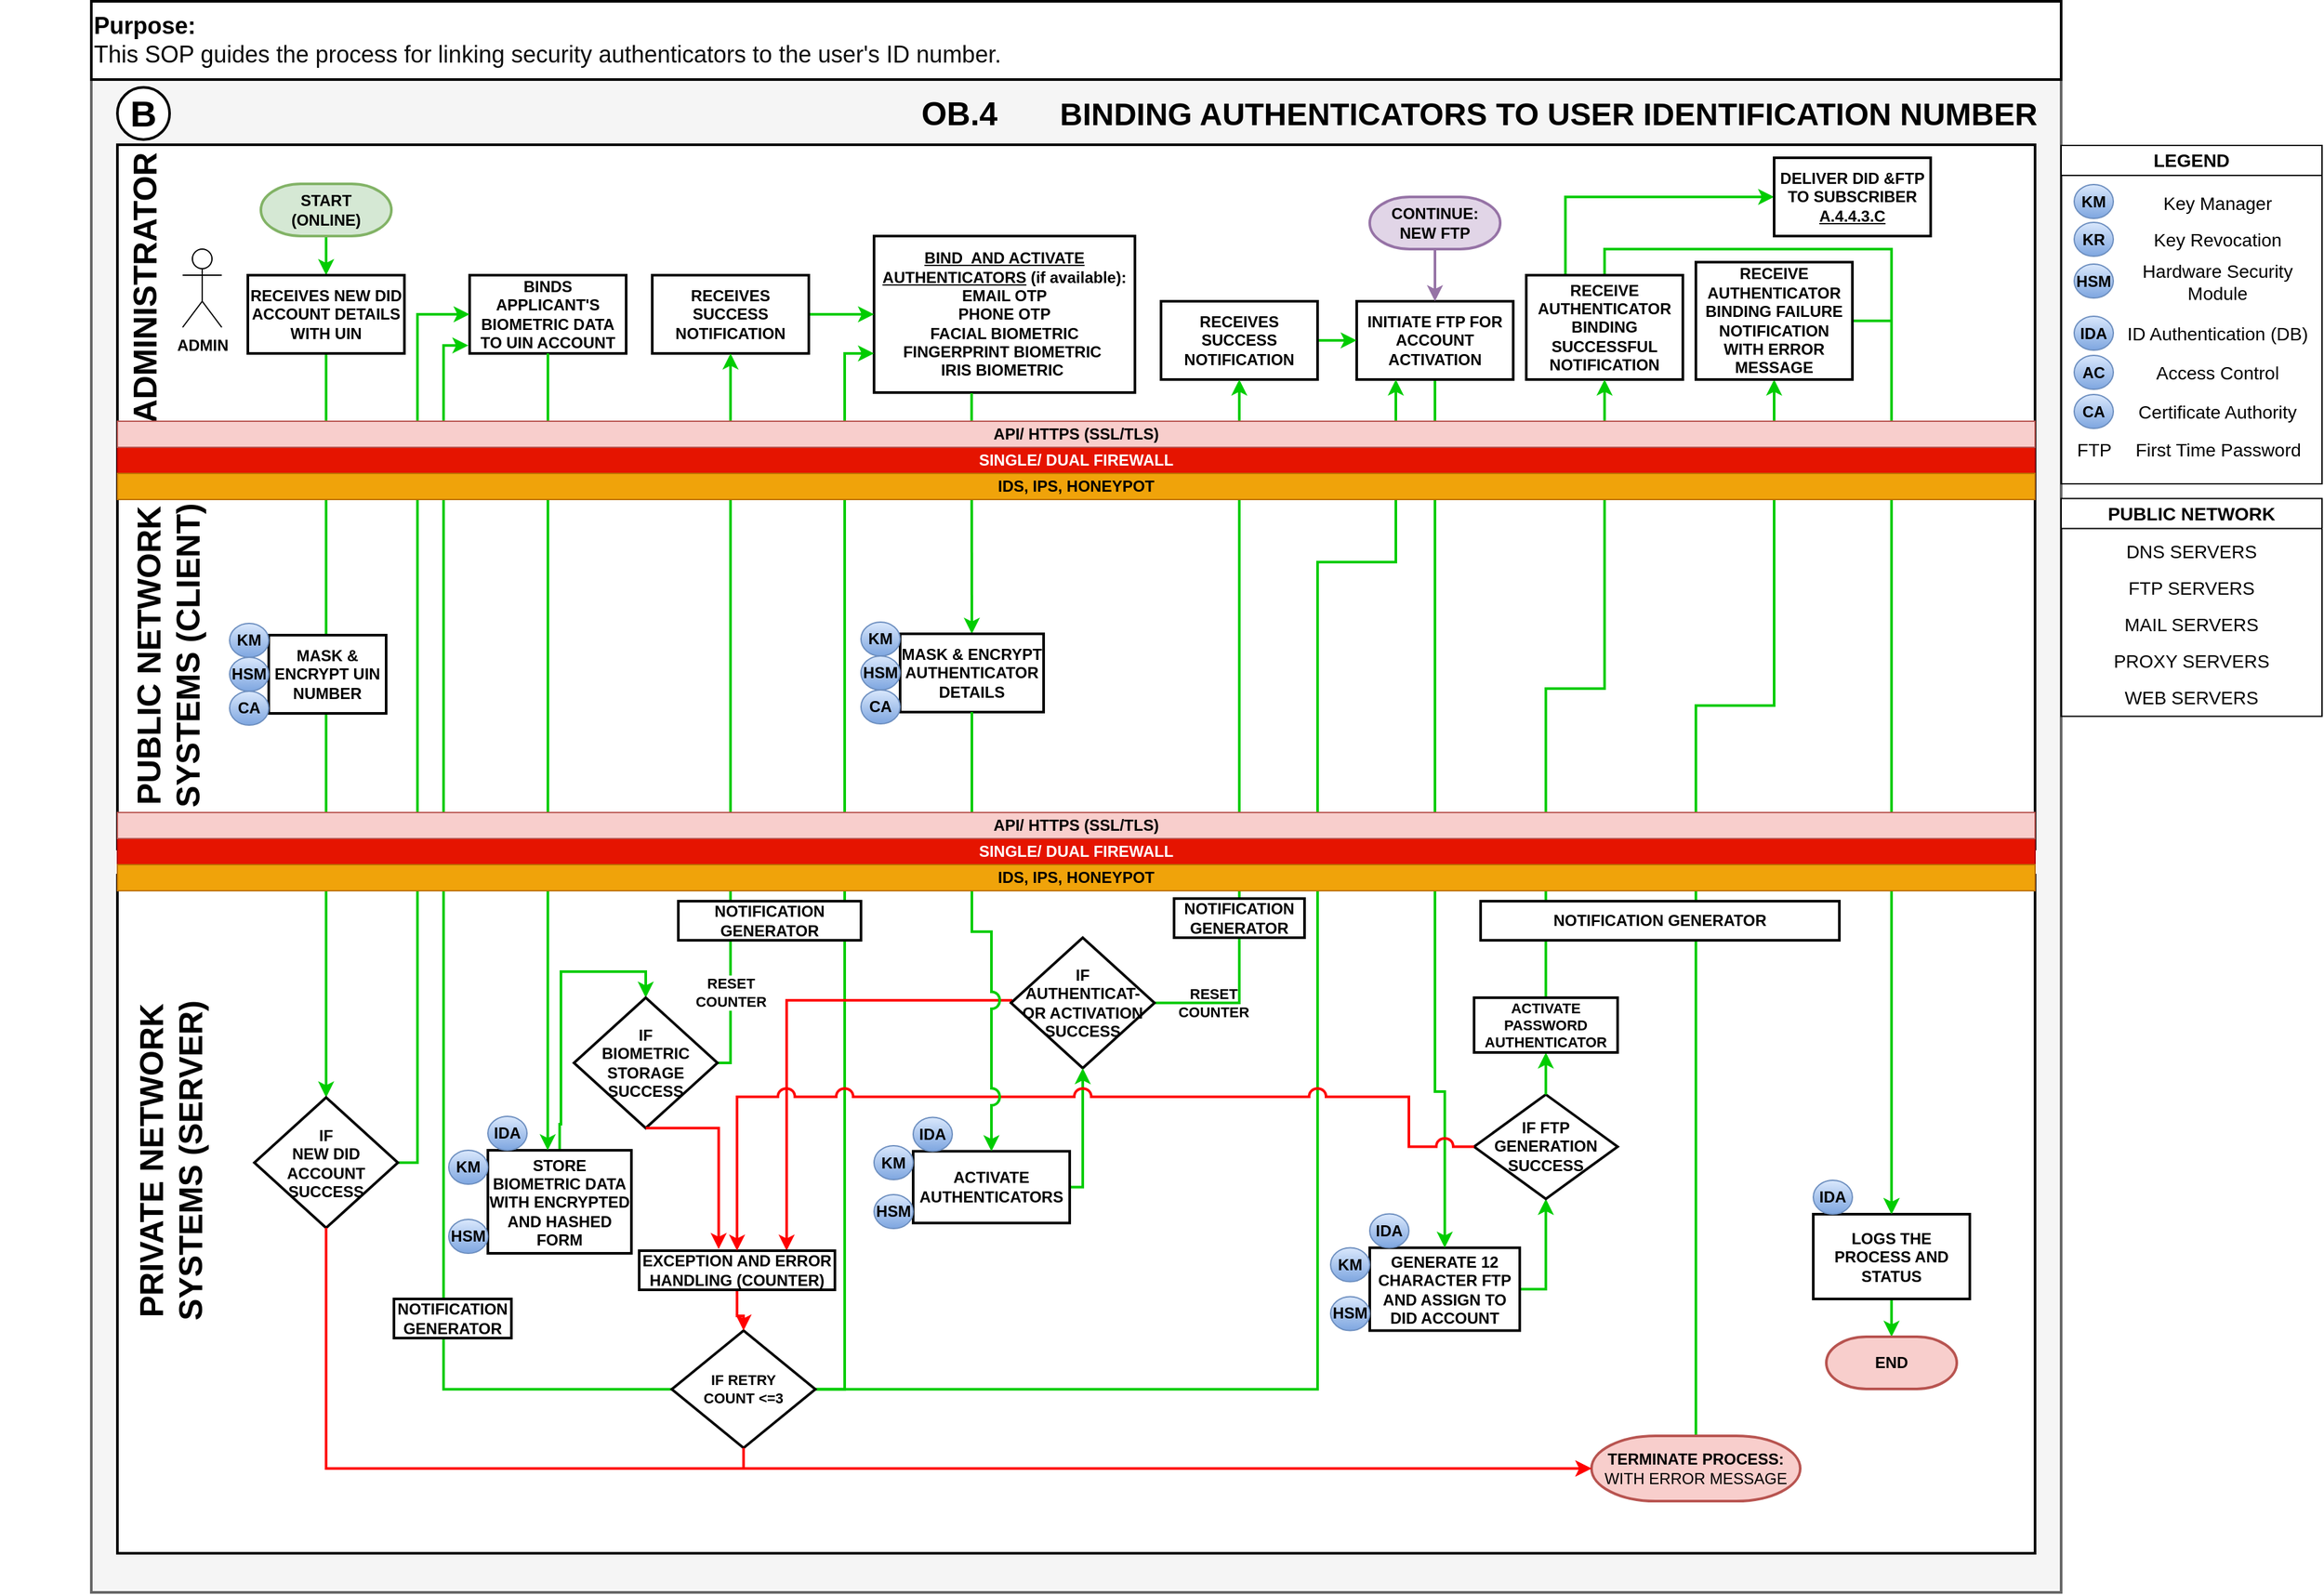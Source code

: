 <mxfile version="24.1.0" type="device">
  <diagram id="yGO84AHXiMmJU-n3DTE5" name="Page-1">
    <mxGraphModel dx="2970" dy="629" grid="1" gridSize="10" guides="1" tooltips="1" connect="1" arrows="1" fold="1" page="1" pageScale="1" pageWidth="1920" pageHeight="1200" math="0" shadow="0">
      <root>
        <mxCell id="0" />
        <mxCell id="1" parent="0" />
        <mxCell id="Kf_YRrDilV6ttc-d_YSE-41" value="" style="rounded=0;whiteSpace=wrap;html=1;fontSize=25;fillColor=#f5f5f5;fontColor=#333333;strokeColor=#666666;direction=east;strokeWidth=2;fontStyle=1" parent="1" vertex="1">
          <mxGeometry x="-20" y="200" width="1510" height="1160" as="geometry" />
        </mxCell>
        <mxCell id="xoDKw12d2GY5_LusbBHc-96" value="" style="rounded=0;whiteSpace=wrap;html=1;strokeWidth=2;" parent="1" vertex="1">
          <mxGeometry y="810" width="1470" height="520" as="geometry" />
        </mxCell>
        <mxCell id="Swg_YJYFdBgF-qHtunFX-1" value="" style="rounded=0;whiteSpace=wrap;html=1;strokeWidth=2;" parent="1" vertex="1">
          <mxGeometry y="490" width="1470" height="300" as="geometry" />
        </mxCell>
        <mxCell id="Kf_YRrDilV6ttc-d_YSE-37" value="" style="rounded=0;whiteSpace=wrap;html=1;strokeWidth=2;" parent="1" vertex="1">
          <mxGeometry y="250" width="1470" height="240" as="geometry" />
        </mxCell>
        <mxCell id="Kf_YRrDilV6ttc-d_YSE-16" style="edgeStyle=orthogonalEdgeStyle;rounded=0;orthogonalLoop=1;jettySize=auto;html=1;exitX=0.5;exitY=1;exitDx=0;exitDy=0;strokeColor=#00CC00;strokeWidth=2;" parent="1" edge="1">
          <mxGeometry relative="1" as="geometry">
            <mxPoint x="550" y="320" as="sourcePoint" />
          </mxGeometry>
        </mxCell>
        <mxCell id="Kf_YRrDilV6ttc-d_YSE-4" value="&lt;u&gt;BIND&amp;nbsp; AND ACTIVATE AUTHENTICATORS&lt;/u&gt; (if available):&lt;br&gt;EMAIL OTP&lt;br&gt;PHONE OTP &lt;br&gt;FACIAL BIOMETRIC&lt;br&gt;FINGERPRINT BIOMETRIC&amp;nbsp;&lt;br&gt;IRIS BIOMETRIC&amp;nbsp;" style="rounded=0;whiteSpace=wrap;html=1;strokeWidth=2;fontStyle=1;" parent="1" vertex="1">
          <mxGeometry x="580" y="320" width="200" height="120" as="geometry" />
        </mxCell>
        <mxCell id="2r5gDhqxMOKeZQpRikeO-4" style="edgeStyle=orthogonalEdgeStyle;rounded=0;orthogonalLoop=1;jettySize=auto;html=1;exitX=0.5;exitY=0;exitDx=0;exitDy=0;entryX=0.5;entryY=0;entryDx=0;entryDy=0;strokeColor=#00CC00;fillColor=default;fontStyle=1;strokeWidth=2;startArrow=none;startFill=0;" parent="1" source="Kf_YRrDilV6ttc-d_YSE-6" target="xoDKw12d2GY5_LusbBHc-117" edge="1">
          <mxGeometry relative="1" as="geometry">
            <Array as="points">
              <mxPoint x="339" y="1001" />
              <mxPoint x="340" y="884" />
              <mxPoint x="405" y="884" />
            </Array>
          </mxGeometry>
        </mxCell>
        <mxCell id="Kf_YRrDilV6ttc-d_YSE-6" value="STORE BIOMETRIC DATA WITH ENCRYPTED AND HASHED FORM" style="rounded=0;whiteSpace=wrap;html=1;strokeWidth=2;fontStyle=1;shape=label;boundedLbl=1;backgroundOutline=1;size=15;" parent="1" vertex="1">
          <mxGeometry x="284" y="1021" width="110" height="79" as="geometry" />
        </mxCell>
        <mxCell id="xoDKw12d2GY5_LusbBHc-179" style="edgeStyle=orthogonalEdgeStyle;rounded=0;orthogonalLoop=1;jettySize=auto;html=1;exitX=1;exitY=0.5;exitDx=0;exitDy=0;entryX=0.5;entryY=1;entryDx=0;entryDy=0;strokeColor=#00CC00;strokeWidth=2;fillColor=default;fontStyle=1;" parent="1" source="Kf_YRrDilV6ttc-d_YSE-9" target="xoDKw12d2GY5_LusbBHc-178" edge="1">
          <mxGeometry relative="1" as="geometry" />
        </mxCell>
        <mxCell id="Kf_YRrDilV6ttc-d_YSE-9" value="GENERATE 12 CHARACTER FTP AND ASSIGN TO DID ACCOUNT" style="rounded=0;whiteSpace=wrap;html=1;strokeWidth=2;fontStyle=1;shape=label;boundedLbl=1;backgroundOutline=1;size=15;" parent="1" vertex="1">
          <mxGeometry x="960" y="1095.75" width="115" height="63.5" as="geometry" />
        </mxCell>
        <mxCell id="Kf_YRrDilV6ttc-d_YSE-28" style="edgeStyle=orthogonalEdgeStyle;rounded=0;orthogonalLoop=1;jettySize=auto;html=1;exitX=0.5;exitY=1;exitDx=0;exitDy=0;entryX=0.5;entryY=0;entryDx=0;entryDy=0;strokeColor=#00CC00;strokeWidth=2;fontSize=11;fillColor=default;fontStyle=1;" parent="1" source="Kf_YRrDilV6ttc-d_YSE-11" target="Kf_YRrDilV6ttc-d_YSE-9" edge="1">
          <mxGeometry relative="1" as="geometry">
            <Array as="points">
              <mxPoint x="1010" y="976" />
              <mxPoint x="1017" y="976" />
            </Array>
          </mxGeometry>
        </mxCell>
        <mxCell id="Kf_YRrDilV6ttc-d_YSE-11" value="INITIATE FTP FOR ACCOUNT ACTIVATION" style="rounded=0;whiteSpace=wrap;html=1;strokeWidth=2;fontStyle=1;" parent="1" vertex="1">
          <mxGeometry x="950" y="370" width="120" height="60" as="geometry" />
        </mxCell>
        <mxCell id="Kf_YRrDilV6ttc-d_YSE-13" value="BINDS APPLICANT&#39;S BIOMETRIC DATA TO UIN ACCOUNT" style="rounded=0;whiteSpace=wrap;html=1;strokeWidth=2;fontStyle=1;" parent="1" vertex="1">
          <mxGeometry x="270" y="350" width="120" height="60" as="geometry" />
        </mxCell>
        <mxCell id="Kf_YRrDilV6ttc-d_YSE-17" style="edgeStyle=orthogonalEdgeStyle;rounded=0;orthogonalLoop=1;jettySize=auto;html=1;exitX=1;exitY=0.5;exitDx=0;exitDy=0;entryX=0;entryY=0.5;entryDx=0;entryDy=0;strokeColor=#00CC00;strokeWidth=2;" parent="1" edge="1">
          <mxGeometry relative="1" as="geometry">
            <mxPoint x="630" y="565" as="sourcePoint" />
          </mxGeometry>
        </mxCell>
        <mxCell id="Kf_YRrDilV6ttc-d_YSE-20" style="edgeStyle=orthogonalEdgeStyle;rounded=0;orthogonalLoop=1;jettySize=auto;html=1;exitX=1;exitY=0.5;exitDx=0;exitDy=0;strokeColor=#00CC00;strokeWidth=2;fontSize=11;fillColor=default;fontStyle=1;" parent="1" source="Kf_YRrDilV6ttc-d_YSE-19" target="Kf_YRrDilV6ttc-d_YSE-4" edge="1">
          <mxGeometry relative="1" as="geometry" />
        </mxCell>
        <mxCell id="Kf_YRrDilV6ttc-d_YSE-19" value="RECEIVES SUCCESS NOTIFICATION" style="rounded=0;whiteSpace=wrap;html=1;strokeWidth=2;fontStyle=1;" parent="1" vertex="1">
          <mxGeometry x="410" y="350" width="120" height="60" as="geometry" />
        </mxCell>
        <mxCell id="xoDKw12d2GY5_LusbBHc-154" style="edgeStyle=orthogonalEdgeStyle;rounded=0;orthogonalLoop=1;jettySize=auto;html=1;exitX=1;exitY=0.5;exitDx=0;exitDy=0;entryX=0;entryY=0.5;entryDx=0;entryDy=0;strokeColor=#00CC00;fillColor=default;fontStyle=1;strokeWidth=2;" parent="1" source="Kf_YRrDilV6ttc-d_YSE-22" target="Kf_YRrDilV6ttc-d_YSE-11" edge="1">
          <mxGeometry relative="1" as="geometry" />
        </mxCell>
        <mxCell id="Kf_YRrDilV6ttc-d_YSE-22" value="RECEIVES SUCCESS NOTIFICATION" style="rounded=0;whiteSpace=wrap;html=1;strokeWidth=2;fontStyle=1;" parent="1" vertex="1">
          <mxGeometry x="800" y="370" width="120" height="60" as="geometry" />
        </mxCell>
        <mxCell id="xoDKw12d2GY5_LusbBHc-188" style="edgeStyle=orthogonalEdgeStyle;rounded=0;orthogonalLoop=1;jettySize=auto;html=1;exitX=0.5;exitY=0;exitDx=0;exitDy=0;strokeColor=#00CC00;fillColor=default;fontStyle=1;strokeWidth=2;" parent="1" source="Kf_YRrDilV6ttc-d_YSE-26" target="xoDKw12d2GY5_LusbBHc-98" edge="1">
          <mxGeometry relative="1" as="geometry" />
        </mxCell>
        <mxCell id="vaJnDw_TiDRhkqowAnlh-2" style="edgeStyle=orthogonalEdgeStyle;rounded=0;orthogonalLoop=1;jettySize=auto;html=1;exitX=0.25;exitY=0;exitDx=0;exitDy=0;entryX=0;entryY=0.5;entryDx=0;entryDy=0;strokeColor=#00CC00;fillColor=default;fontStyle=1;strokeWidth=2;" parent="1" source="Kf_YRrDilV6ttc-d_YSE-26" target="vaJnDw_TiDRhkqowAnlh-1" edge="1">
          <mxGeometry relative="1" as="geometry" />
        </mxCell>
        <mxCell id="Kf_YRrDilV6ttc-d_YSE-26" value="RECEIVE AUTHENTICATOR BINDING SUCCESSFUL NOTIFICATION" style="rounded=0;whiteSpace=wrap;html=1;strokeWidth=2;fontStyle=1;" parent="1" vertex="1">
          <mxGeometry x="1080" y="350" width="120" height="80" as="geometry" />
        </mxCell>
        <mxCell id="Kf_YRrDilV6ttc-d_YSE-32" value="&lt;font style=&quot;font-size: 24px;&quot;&gt;BINDING AUTHENTICATORS TO USER IDENTIFICATION NUMBER&amp;nbsp;&lt;/font&gt;" style="text;html=1;align=center;verticalAlign=middle;resizable=0;points=[];autosize=1;strokeColor=none;fillColor=none;strokeWidth=2;fontSize=29;fontStyle=1" parent="1" vertex="1">
          <mxGeometry x="710" y="200" width="780" height="50" as="geometry" />
        </mxCell>
        <mxCell id="Kf_YRrDilV6ttc-d_YSE-33" value="ADMINISTRATOR" style="text;html=1;align=center;verticalAlign=middle;resizable=0;points=[];autosize=1;strokeColor=none;fillColor=none;fontSize=25;fontStyle=1;strokeWidth=2;horizontal=0;" parent="1" vertex="1">
          <mxGeometry x="-90" y="340" width="220" height="40" as="geometry" />
        </mxCell>
        <mxCell id="Kf_YRrDilV6ttc-d_YSE-39" value="OB.4" style="text;html=1;align=center;verticalAlign=middle;resizable=0;points=[];autosize=1;strokeColor=none;fillColor=none;strokeWidth=2;fontSize=25;fontStyle=1" parent="1" vertex="1">
          <mxGeometry x="605" y="205" width="80" height="40" as="geometry" />
        </mxCell>
        <mxCell id="Kf_YRrDilV6ttc-d_YSE-43" value="B" style="ellipse;whiteSpace=wrap;html=1;aspect=fixed;fontSize=28;fontColor=default;strokeWidth=2;fontStyle=1" parent="1" vertex="1">
          <mxGeometry y="206" width="40" height="40" as="geometry" />
        </mxCell>
        <mxCell id="Swg_YJYFdBgF-qHtunFX-5" style="edgeStyle=orthogonalEdgeStyle;rounded=0;orthogonalLoop=1;jettySize=auto;html=1;exitX=0.5;exitY=1;exitDx=0;exitDy=0;exitPerimeter=0;entryX=0.5;entryY=0;entryDx=0;entryDy=0;strokeColor=#00CC00;fillColor=default;fontStyle=1;strokeWidth=2;" parent="1" source="Swg_YJYFdBgF-qHtunFX-3" target="Swg_YJYFdBgF-qHtunFX-4" edge="1">
          <mxGeometry relative="1" as="geometry" />
        </mxCell>
        <mxCell id="Swg_YJYFdBgF-qHtunFX-3" value="&lt;b&gt;START&lt;br&gt;(ONLINE)&lt;br&gt;&lt;/b&gt;" style="strokeWidth=2;html=1;shape=mxgraph.flowchart.terminator;whiteSpace=wrap;fillColor=#d5e8d4;strokeColor=#82b366;" parent="1" vertex="1">
          <mxGeometry x="110" y="280" width="100" height="40" as="geometry" />
        </mxCell>
        <mxCell id="xoDKw12d2GY5_LusbBHc-102" style="edgeStyle=orthogonalEdgeStyle;rounded=0;orthogonalLoop=1;jettySize=auto;html=1;exitX=0.5;exitY=1;exitDx=0;exitDy=0;strokeColor=#00CC00;fillColor=default;fontStyle=1;strokeWidth=2;" parent="1" source="Swg_YJYFdBgF-qHtunFX-4" target="xoDKw12d2GY5_LusbBHc-101" edge="1">
          <mxGeometry relative="1" as="geometry" />
        </mxCell>
        <mxCell id="Swg_YJYFdBgF-qHtunFX-4" value="RECEIVES NEW DID ACCOUNT DETAILS WITH UIN" style="rounded=0;whiteSpace=wrap;html=1;fontStyle=1;strokeWidth=2;" parent="1" vertex="1">
          <mxGeometry x="100" y="350" width="120" height="60" as="geometry" />
        </mxCell>
        <mxCell id="xoDKw12d2GY5_LusbBHc-37" value="ADMIN" style="shape=umlActor;verticalLabelPosition=bottom;verticalAlign=top;html=1;outlineConnect=0;fontStyle=1" parent="1" vertex="1">
          <mxGeometry x="50" y="330" width="30" height="60" as="geometry" />
        </mxCell>
        <mxCell id="xoDKw12d2GY5_LusbBHc-24" value="PUBLIC NETWORK&lt;br style=&quot;border-color: var(--border-color);&quot;&gt;SYSTEMS (CLIENT)" style="text;html=1;align=center;verticalAlign=middle;resizable=0;points=[];autosize=1;strokeColor=none;fillColor=none;fontStyle=1;fontSize=25;strokeWidth=2;horizontal=0;" parent="1" vertex="1">
          <mxGeometry x="2.5" y="547.5" width="70" height="190" as="geometry" />
        </mxCell>
        <mxCell id="xoDKw12d2GY5_LusbBHc-25" value="PRIVATE NETWORK&lt;br&gt;SYSTEMS (SERVER)" style="text;html=1;align=center;verticalAlign=middle;resizable=0;points=[];autosize=1;strokeColor=none;fillColor=none;fontStyle=1;fontSize=25;strokeWidth=2;horizontal=0;" parent="1" vertex="1">
          <mxGeometry y="899.25" width="80" height="260" as="geometry" />
        </mxCell>
        <mxCell id="xoDKw12d2GY5_LusbBHc-97" value="" style="edgeStyle=orthogonalEdgeStyle;rounded=0;orthogonalLoop=1;jettySize=auto;html=1;strokeColor=#00CC00;fontStyle=1;strokeWidth=2;" parent="1" source="xoDKw12d2GY5_LusbBHc-98" target="xoDKw12d2GY5_LusbBHc-99" edge="1">
          <mxGeometry relative="1" as="geometry" />
        </mxCell>
        <mxCell id="xoDKw12d2GY5_LusbBHc-98" value="LOGS THE PROCESS AND STATUS" style="rounded=0;whiteSpace=wrap;html=1;fontStyle=1;strokeWidth=2;shape=label;boundedLbl=1;backgroundOutline=1;size=15;" parent="1" vertex="1">
          <mxGeometry x="1300" y="1070" width="120" height="65" as="geometry" />
        </mxCell>
        <mxCell id="xoDKw12d2GY5_LusbBHc-99" value="&lt;b&gt;END&lt;/b&gt;" style="strokeWidth=2;html=1;shape=mxgraph.flowchart.terminator;whiteSpace=wrap;fillColor=#f8cecc;strokeColor=#b85450;" parent="1" vertex="1">
          <mxGeometry x="1310" y="1164" width="100" height="40" as="geometry" />
        </mxCell>
        <mxCell id="xoDKw12d2GY5_LusbBHc-100" value="IDA" style="ellipse;whiteSpace=wrap;html=1;fillColor=#dae8fc;strokeColor=#6c8ebf;gradientColor=#7ea6e0;fontStyle=1" parent="1" vertex="1">
          <mxGeometry x="1300" y="1044" width="30" height="26" as="geometry" />
        </mxCell>
        <mxCell id="xoDKw12d2GY5_LusbBHc-115" style="edgeStyle=orthogonalEdgeStyle;rounded=0;orthogonalLoop=1;jettySize=auto;html=1;exitX=1;exitY=0.5;exitDx=0;exitDy=0;entryX=0;entryY=0.5;entryDx=0;entryDy=0;fontSize=11;verticalAlign=middle;strokeColor=#00CC00;fillColor=default;fontStyle=1;strokeWidth=2;" parent="1" source="xoDKw12d2GY5_LusbBHc-101" target="Kf_YRrDilV6ttc-d_YSE-13" edge="1">
          <mxGeometry relative="1" as="geometry">
            <Array as="points">
              <mxPoint x="230" y="1031" />
              <mxPoint x="230" y="380" />
            </Array>
          </mxGeometry>
        </mxCell>
        <mxCell id="xoDKw12d2GY5_LusbBHc-101" value="IF &lt;br&gt;NEW DID ACCOUNT SUCCESS" style="rounded=0;whiteSpace=wrap;html=1;fontStyle=1;strokeWidth=2;shape=rhombus;perimeter=rhombusPerimeter;" parent="1" vertex="1">
          <mxGeometry x="105" y="980.5" width="110" height="100" as="geometry" />
        </mxCell>
        <mxCell id="xoDKw12d2GY5_LusbBHc-186" style="edgeStyle=orthogonalEdgeStyle;rounded=0;orthogonalLoop=1;jettySize=auto;html=1;exitX=0.5;exitY=0;exitDx=0;exitDy=0;exitPerimeter=0;strokeColor=#00CC00;fillColor=default;fontStyle=1;strokeWidth=2;" parent="1" source="xoDKw12d2GY5_LusbBHc-103" target="xoDKw12d2GY5_LusbBHc-185" edge="1">
          <mxGeometry relative="1" as="geometry">
            <Array as="points">
              <mxPoint x="1210" y="680" />
              <mxPoint x="1270" y="680" />
            </Array>
          </mxGeometry>
        </mxCell>
        <mxCell id="xoDKw12d2GY5_LusbBHc-103" value="&lt;span style=&quot;border-color: var(--border-color);&quot;&gt;&lt;b&gt;TERMINATE PROCESS:&lt;/b&gt;&lt;br&gt;WITH ERROR MESSAGE&lt;br&gt;&lt;/span&gt;" style="strokeWidth=2;html=1;shape=mxgraph.flowchart.terminator;whiteSpace=wrap;fillColor=#f8cecc;strokeColor=#b85450;" parent="1" vertex="1">
          <mxGeometry x="1130" y="1240" width="160" height="50" as="geometry" />
        </mxCell>
        <mxCell id="xoDKw12d2GY5_LusbBHc-104" style="edgeStyle=orthogonalEdgeStyle;rounded=0;orthogonalLoop=1;jettySize=auto;html=1;exitX=0.5;exitY=1;exitDx=0;exitDy=0;entryX=0;entryY=0.5;entryDx=0;entryDy=0;entryPerimeter=0;strokeColor=#FF0000;fillColor=default;fontStyle=1;strokeWidth=2;fontSize=13;verticalAlign=bottom;" parent="1" source="xoDKw12d2GY5_LusbBHc-101" target="xoDKw12d2GY5_LusbBHc-103" edge="1">
          <mxGeometry relative="1" as="geometry" />
        </mxCell>
        <mxCell id="xoDKw12d2GY5_LusbBHc-116" value="" style="edgeStyle=orthogonalEdgeStyle;rounded=0;orthogonalLoop=1;jettySize=auto;html=1;exitX=0.5;exitY=1;exitDx=0;exitDy=0;entryX=0.417;entryY=0;entryDx=0;entryDy=0;strokeColor=#00CC00;fillColor=default;fontStyle=1;strokeWidth=2;startArrow=none;startFill=0;entryPerimeter=0;" parent="1" source="Kf_YRrDilV6ttc-d_YSE-13" target="Kf_YRrDilV6ttc-d_YSE-6" edge="1">
          <mxGeometry x="0.735" relative="1" as="geometry">
            <mxPoint as="offset" />
          </mxGeometry>
        </mxCell>
        <mxCell id="xoDKw12d2GY5_LusbBHc-119" value="RESET&lt;br&gt;COUNTER" style="edgeStyle=orthogonalEdgeStyle;rounded=0;orthogonalLoop=1;jettySize=auto;html=1;exitX=1;exitY=0.5;exitDx=0;exitDy=0;entryX=0.5;entryY=1;entryDx=0;entryDy=0;strokeColor=#00CC00;fillColor=default;fontStyle=1;strokeWidth=2;" parent="1" source="xoDKw12d2GY5_LusbBHc-117" target="Kf_YRrDilV6ttc-d_YSE-19" edge="1">
          <mxGeometry x="-0.769" relative="1" as="geometry">
            <Array as="points">
              <mxPoint x="470" y="954" />
            </Array>
            <mxPoint as="offset" />
          </mxGeometry>
        </mxCell>
        <mxCell id="xoDKw12d2GY5_LusbBHc-117" value="IF&lt;br&gt;BIOMETRIC STORAGE SUCCESS" style="rounded=0;whiteSpace=wrap;html=1;fontStyle=1;strokeWidth=2;shape=rhombus;perimeter=rhombusPerimeter;" parent="1" vertex="1">
          <mxGeometry x="350" y="904" width="110" height="100" as="geometry" />
        </mxCell>
        <mxCell id="xoDKw12d2GY5_LusbBHc-121" style="edgeStyle=orthogonalEdgeStyle;rounded=0;orthogonalLoop=1;jettySize=auto;html=1;exitX=0.5;exitY=1;exitDx=0;exitDy=0;fontSize=13;verticalAlign=bottom;strokeColor=#FF0000;strokeWidth=2;fontStyle=1;entryX=0.406;entryY=-0.042;entryDx=0;entryDy=0;entryPerimeter=0;" parent="1" source="xoDKw12d2GY5_LusbBHc-117" target="xoDKw12d2GY5_LusbBHc-123" edge="1">
          <mxGeometry relative="1" as="geometry">
            <mxPoint x="480" y="1080.75" as="sourcePoint" />
            <Array as="points">
              <mxPoint x="461" y="1004" />
            </Array>
          </mxGeometry>
        </mxCell>
        <mxCell id="xoDKw12d2GY5_LusbBHc-124" style="edgeStyle=orthogonalEdgeStyle;rounded=0;orthogonalLoop=1;jettySize=auto;html=1;exitX=0;exitY=0.5;exitDx=0;exitDy=0;entryX=-0.008;entryY=0.898;entryDx=0;entryDy=0;strokeColor=#00CC00;fillColor=default;fontStyle=1;strokeWidth=2;entryPerimeter=0;" parent="1" source="xoDKw12d2GY5_LusbBHc-122" target="Kf_YRrDilV6ttc-d_YSE-13" edge="1">
          <mxGeometry relative="1" as="geometry" />
        </mxCell>
        <mxCell id="xoDKw12d2GY5_LusbBHc-134" style="edgeStyle=orthogonalEdgeStyle;rounded=0;orthogonalLoop=1;jettySize=auto;html=1;exitX=1;exitY=0.5;exitDx=0;exitDy=0;entryX=0;entryY=0.75;entryDx=0;entryDy=0;strokeColor=#00CC00;fillColor=default;fontStyle=1;strokeWidth=2;" parent="1" source="xoDKw12d2GY5_LusbBHc-122" target="Kf_YRrDilV6ttc-d_YSE-4" edge="1">
          <mxGeometry relative="1" as="geometry" />
        </mxCell>
        <mxCell id="xoDKw12d2GY5_LusbBHc-183" style="edgeStyle=orthogonalEdgeStyle;rounded=0;orthogonalLoop=1;jettySize=auto;html=1;exitX=1;exitY=0.5;exitDx=0;exitDy=0;entryX=0.25;entryY=1;entryDx=0;entryDy=0;strokeColor=#00CC00;fillColor=default;fontStyle=1;strokeWidth=2;" parent="1" source="xoDKw12d2GY5_LusbBHc-122" target="Kf_YRrDilV6ttc-d_YSE-11" edge="1">
          <mxGeometry relative="1" as="geometry">
            <Array as="points">
              <mxPoint x="920" y="1204" />
              <mxPoint x="920" y="570" />
              <mxPoint x="980" y="570" />
            </Array>
          </mxGeometry>
        </mxCell>
        <mxCell id="xoDKw12d2GY5_LusbBHc-122" value="IF RETRY &lt;br&gt;COUNT &amp;lt;=3" style="rhombus;whiteSpace=wrap;html=1;fontStyle=1;strokeWidth=2;fontSize=11;" parent="1" vertex="1">
          <mxGeometry x="425" y="1159.25" width="110" height="90" as="geometry" />
        </mxCell>
        <mxCell id="xoDKw12d2GY5_LusbBHc-125" style="edgeStyle=orthogonalEdgeStyle;rounded=0;orthogonalLoop=1;jettySize=auto;html=1;exitX=0.5;exitY=1;exitDx=0;exitDy=0;entryX=0;entryY=0.5;entryDx=0;entryDy=0;entryPerimeter=0;strokeColor=#FF0000;fillColor=default;fontStyle=1;strokeWidth=2;fontSize=13;verticalAlign=bottom;" parent="1" source="xoDKw12d2GY5_LusbBHc-122" target="xoDKw12d2GY5_LusbBHc-103" edge="1">
          <mxGeometry relative="1" as="geometry">
            <Array as="points">
              <mxPoint x="480" y="1265" />
            </Array>
          </mxGeometry>
        </mxCell>
        <mxCell id="xoDKw12d2GY5_LusbBHc-131" value="RESET &lt;br&gt;COUNTER" style="edgeStyle=orthogonalEdgeStyle;rounded=0;orthogonalLoop=1;jettySize=auto;html=1;exitX=1;exitY=0.5;exitDx=0;exitDy=0;entryX=0.5;entryY=1;entryDx=0;entryDy=0;strokeColor=#00CC00;fillColor=default;fontStyle=1;strokeWidth=2;labelBackgroundColor=none;" parent="1" source="xoDKw12d2GY5_LusbBHc-128" target="Kf_YRrDilV6ttc-d_YSE-22" edge="1">
          <mxGeometry x="-0.837" relative="1" as="geometry">
            <mxPoint as="offset" />
          </mxGeometry>
        </mxCell>
        <mxCell id="xoDKw12d2GY5_LusbBHc-133" style="edgeStyle=orthogonalEdgeStyle;rounded=0;orthogonalLoop=1;jettySize=auto;html=1;exitX=0;exitY=0.5;exitDx=0;exitDy=0;fontSize=13;verticalAlign=bottom;strokeColor=#FF0000;strokeWidth=2;fontStyle=1;entryX=0.75;entryY=0;entryDx=0;entryDy=0;" parent="1" source="xoDKw12d2GY5_LusbBHc-128" target="xoDKw12d2GY5_LusbBHc-123" edge="1">
          <mxGeometry relative="1" as="geometry">
            <Array as="points">
              <mxPoint x="685" y="906" />
              <mxPoint x="513" y="906" />
              <mxPoint x="513" y="1098" />
            </Array>
          </mxGeometry>
        </mxCell>
        <mxCell id="xoDKw12d2GY5_LusbBHc-128" value="IF&lt;br&gt;AUTHENTICAT-&lt;br&gt;OR ACTIVATION SUCCESS" style="rounded=0;whiteSpace=wrap;html=1;fontStyle=1;strokeWidth=2;shape=rhombus;perimeter=rhombusPerimeter;" parent="1" vertex="1">
          <mxGeometry x="685" y="858" width="110" height="100" as="geometry" />
        </mxCell>
        <mxCell id="xoDKw12d2GY5_LusbBHc-129" value="NOTIFICATION GENERATOR" style="rounded=0;whiteSpace=wrap;html=1;strokeWidth=2;fontStyle=1;" parent="1" vertex="1">
          <mxGeometry x="810" y="828" width="100" height="30" as="geometry" />
        </mxCell>
        <mxCell id="xoDKw12d2GY5_LusbBHc-135" value="NOTIFICATION GENERATOR" style="rounded=0;whiteSpace=wrap;html=1;strokeWidth=2;fontStyle=1;" parent="1" vertex="1">
          <mxGeometry x="212" y="1135" width="90" height="30" as="geometry" />
        </mxCell>
        <mxCell id="xoDKw12d2GY5_LusbBHc-136" value="IDA" style="ellipse;whiteSpace=wrap;html=1;fillColor=#dae8fc;strokeColor=#6c8ebf;gradientColor=#7ea6e0;fontStyle=1" parent="1" vertex="1">
          <mxGeometry x="284" y="995" width="30" height="26" as="geometry" />
        </mxCell>
        <mxCell id="xoDKw12d2GY5_LusbBHc-137" value="KM" style="ellipse;whiteSpace=wrap;html=1;fillColor=#dae8fc;strokeColor=#6c8ebf;gradientColor=#7ea6e0;fontStyle=1" parent="1" vertex="1">
          <mxGeometry x="254" y="1021" width="30" height="26" as="geometry" />
        </mxCell>
        <mxCell id="xoDKw12d2GY5_LusbBHc-138" value="HSM" style="ellipse;whiteSpace=wrap;html=1;fillColor=#dae8fc;strokeColor=#6c8ebf;gradientColor=#7ea6e0;fontStyle=1" parent="1" vertex="1">
          <mxGeometry x="254" y="1074" width="30" height="26" as="geometry" />
        </mxCell>
        <mxCell id="xoDKw12d2GY5_LusbBHc-150" value="MASK &amp;amp; ENCRYPT UIN NUMBER" style="rounded=0;whiteSpace=wrap;html=1;fontStyle=1;strokeWidth=2;" parent="1" vertex="1">
          <mxGeometry x="116" y="626" width="90" height="60" as="geometry" />
        </mxCell>
        <mxCell id="xoDKw12d2GY5_LusbBHc-151" value="CA" style="ellipse;whiteSpace=wrap;html=1;fillColor=#dae8fc;strokeColor=#6c8ebf;gradientColor=#7ea6e0;fontStyle=1" parent="1" vertex="1">
          <mxGeometry x="86" y="669" width="30" height="26" as="geometry" />
        </mxCell>
        <mxCell id="xoDKw12d2GY5_LusbBHc-152" value="HSM" style="ellipse;whiteSpace=wrap;html=1;fillColor=#dae8fc;strokeColor=#6c8ebf;gradientColor=#7ea6e0;fontStyle=1" parent="1" vertex="1">
          <mxGeometry x="86" y="643" width="30" height="26" as="geometry" />
        </mxCell>
        <mxCell id="xoDKw12d2GY5_LusbBHc-153" value="KM" style="ellipse;whiteSpace=wrap;html=1;fillColor=#dae8fc;strokeColor=#6c8ebf;gradientColor=#7ea6e0;fontStyle=1" parent="1" vertex="1">
          <mxGeometry x="86" y="617" width="30" height="26" as="geometry" />
        </mxCell>
        <mxCell id="xoDKw12d2GY5_LusbBHc-155" value="&lt;font style=&quot;font-size: 14px;&quot;&gt;PUBLIC NETWORK&lt;/font&gt;" style="swimlane;whiteSpace=wrap;html=1;" parent="1" vertex="1">
          <mxGeometry x="1490" y="521.25" width="200" height="167" as="geometry" />
        </mxCell>
        <mxCell id="xoDKw12d2GY5_LusbBHc-156" value="DNS SERVERS" style="text;html=1;strokeColor=none;fillColor=none;align=center;verticalAlign=middle;whiteSpace=wrap;rounded=0;fontSize=14;" parent="xoDKw12d2GY5_LusbBHc-155" vertex="1">
          <mxGeometry y="27" width="200" height="28" as="geometry" />
        </mxCell>
        <mxCell id="xoDKw12d2GY5_LusbBHc-157" value="FTP SERVERS" style="text;html=1;strokeColor=none;fillColor=none;align=center;verticalAlign=middle;whiteSpace=wrap;rounded=0;fontSize=14;" parent="xoDKw12d2GY5_LusbBHc-155" vertex="1">
          <mxGeometry y="55" width="200" height="28" as="geometry" />
        </mxCell>
        <mxCell id="xoDKw12d2GY5_LusbBHc-158" value="MAIL SERVERS" style="text;html=1;strokeColor=none;fillColor=none;align=center;verticalAlign=middle;whiteSpace=wrap;rounded=0;fontSize=14;" parent="xoDKw12d2GY5_LusbBHc-155" vertex="1">
          <mxGeometry y="83" width="200" height="28" as="geometry" />
        </mxCell>
        <mxCell id="xoDKw12d2GY5_LusbBHc-159" value="PROXY SERVERS" style="text;html=1;strokeColor=none;fillColor=none;align=center;verticalAlign=middle;whiteSpace=wrap;rounded=0;fontSize=14;" parent="xoDKw12d2GY5_LusbBHc-155" vertex="1">
          <mxGeometry y="111" width="200" height="28" as="geometry" />
        </mxCell>
        <mxCell id="xoDKw12d2GY5_LusbBHc-160" value="WEB SERVERS" style="text;html=1;strokeColor=none;fillColor=none;align=center;verticalAlign=middle;whiteSpace=wrap;rounded=0;fontSize=14;" parent="xoDKw12d2GY5_LusbBHc-155" vertex="1">
          <mxGeometry y="139" width="200" height="28" as="geometry" />
        </mxCell>
        <mxCell id="xoDKw12d2GY5_LusbBHc-161" value="&lt;font style=&quot;font-size: 14px;&quot;&gt;LEGEND&lt;/font&gt;" style="swimlane;whiteSpace=wrap;html=1;" parent="1" vertex="1">
          <mxGeometry x="1490" y="250.5" width="200" height="259.5" as="geometry" />
        </mxCell>
        <mxCell id="xoDKw12d2GY5_LusbBHc-162" value="KM" style="ellipse;whiteSpace=wrap;html=1;fillColor=#dae8fc;strokeColor=#6c8ebf;gradientColor=#7ea6e0;fontStyle=1" parent="xoDKw12d2GY5_LusbBHc-161" vertex="1">
          <mxGeometry x="10" y="30" width="30" height="26" as="geometry" />
        </mxCell>
        <mxCell id="xoDKw12d2GY5_LusbBHc-163" value="IDA" style="ellipse;whiteSpace=wrap;html=1;fillColor=#dae8fc;strokeColor=#6c8ebf;gradientColor=#7ea6e0;fontStyle=1" parent="xoDKw12d2GY5_LusbBHc-161" vertex="1">
          <mxGeometry x="10" y="131" width="30" height="26" as="geometry" />
        </mxCell>
        <mxCell id="xoDKw12d2GY5_LusbBHc-164" value="HSM" style="ellipse;whiteSpace=wrap;html=1;fillColor=#dae8fc;strokeColor=#6c8ebf;gradientColor=#7ea6e0;fontStyle=1" parent="xoDKw12d2GY5_LusbBHc-161" vertex="1">
          <mxGeometry x="10" y="91" width="30" height="26" as="geometry" />
        </mxCell>
        <mxCell id="xoDKw12d2GY5_LusbBHc-165" value="KR" style="ellipse;whiteSpace=wrap;html=1;fillColor=#dae8fc;strokeColor=#6c8ebf;gradientColor=#7ea6e0;fontStyle=1" parent="xoDKw12d2GY5_LusbBHc-161" vertex="1">
          <mxGeometry x="10" y="59" width="30" height="26" as="geometry" />
        </mxCell>
        <mxCell id="xoDKw12d2GY5_LusbBHc-166" value="Key Manager" style="text;html=1;strokeColor=none;fillColor=none;align=center;verticalAlign=middle;whiteSpace=wrap;rounded=0;fontSize=14;" parent="xoDKw12d2GY5_LusbBHc-161" vertex="1">
          <mxGeometry x="40" y="30" width="160" height="28" as="geometry" />
        </mxCell>
        <mxCell id="xoDKw12d2GY5_LusbBHc-167" value="Key Revocation" style="text;html=1;strokeColor=none;fillColor=none;align=center;verticalAlign=middle;whiteSpace=wrap;rounded=0;fontSize=14;" parent="xoDKw12d2GY5_LusbBHc-161" vertex="1">
          <mxGeometry x="40" y="58" width="160" height="28" as="geometry" />
        </mxCell>
        <mxCell id="xoDKw12d2GY5_LusbBHc-168" value="Hardware Security Module" style="text;html=1;strokeColor=none;fillColor=none;align=center;verticalAlign=middle;whiteSpace=wrap;rounded=0;fontSize=14;" parent="xoDKw12d2GY5_LusbBHc-161" vertex="1">
          <mxGeometry x="40" y="90" width="160" height="28" as="geometry" />
        </mxCell>
        <mxCell id="xoDKw12d2GY5_LusbBHc-169" value="ID Authentication (DB)" style="text;html=1;strokeColor=none;fillColor=none;align=center;verticalAlign=middle;whiteSpace=wrap;rounded=0;fontSize=14;" parent="xoDKw12d2GY5_LusbBHc-161" vertex="1">
          <mxGeometry x="40" y="130" width="160" height="28" as="geometry" />
        </mxCell>
        <mxCell id="xoDKw12d2GY5_LusbBHc-170" value="AC" style="ellipse;whiteSpace=wrap;html=1;fillColor=#dae8fc;strokeColor=#6c8ebf;gradientColor=#7ea6e0;fontStyle=1" parent="xoDKw12d2GY5_LusbBHc-161" vertex="1">
          <mxGeometry x="10" y="161" width="30" height="26" as="geometry" />
        </mxCell>
        <mxCell id="xoDKw12d2GY5_LusbBHc-171" value="Access Control" style="text;html=1;strokeColor=none;fillColor=none;align=center;verticalAlign=middle;whiteSpace=wrap;rounded=0;fontSize=14;" parent="xoDKw12d2GY5_LusbBHc-161" vertex="1">
          <mxGeometry x="40" y="160" width="160" height="28" as="geometry" />
        </mxCell>
        <mxCell id="xoDKw12d2GY5_LusbBHc-172" value="Certificate Authority" style="text;html=1;strokeColor=none;fillColor=none;align=center;verticalAlign=middle;whiteSpace=wrap;rounded=0;fontSize=14;" parent="xoDKw12d2GY5_LusbBHc-161" vertex="1">
          <mxGeometry x="40" y="190" width="160" height="28" as="geometry" />
        </mxCell>
        <mxCell id="xoDKw12d2GY5_LusbBHc-173" value="CA" style="ellipse;whiteSpace=wrap;html=1;fillColor=#dae8fc;strokeColor=#6c8ebf;gradientColor=#7ea6e0;fontStyle=1" parent="xoDKw12d2GY5_LusbBHc-161" vertex="1">
          <mxGeometry x="10" y="191" width="30" height="26" as="geometry" />
        </mxCell>
        <mxCell id="xoDKw12d2GY5_LusbBHc-175" value="FTP" style="text;html=1;align=center;verticalAlign=middle;resizable=0;points=[];autosize=1;strokeColor=none;fillColor=none;fontSize=14;rounded=0;" parent="xoDKw12d2GY5_LusbBHc-161" vertex="1">
          <mxGeometry y="218" width="50" height="30" as="geometry" />
        </mxCell>
        <mxCell id="xoDKw12d2GY5_LusbBHc-176" value="First Time Password" style="text;html=1;align=center;verticalAlign=middle;resizable=0;points=[];autosize=1;strokeColor=none;fillColor=none;fontSize=14;rounded=0;" parent="xoDKw12d2GY5_LusbBHc-161" vertex="1">
          <mxGeometry x="45" y="218" width="150" height="30" as="geometry" />
        </mxCell>
        <mxCell id="xoDKw12d2GY5_LusbBHc-184" style="edgeStyle=orthogonalEdgeStyle;rounded=0;orthogonalLoop=1;jettySize=auto;html=1;exitX=0.5;exitY=0;exitDx=0;exitDy=0;strokeColor=#00CC00;fillColor=default;fontStyle=1;strokeWidth=2;" parent="1" source="P4Wv9HN1X2S5RkoQ_n_p-3" target="Kf_YRrDilV6ttc-d_YSE-26" edge="1">
          <mxGeometry relative="1" as="geometry" />
        </mxCell>
        <mxCell id="xoDKw12d2GY5_LusbBHc-178" value="IF FTP GENERATION SUCCESS" style="rounded=0;whiteSpace=wrap;html=1;fontStyle=1;strokeWidth=2;shape=rhombus;perimeter=rhombusPerimeter;" parent="1" vertex="1">
          <mxGeometry x="1040" y="978.25" width="110" height="80" as="geometry" />
        </mxCell>
        <mxCell id="2r5gDhqxMOKeZQpRikeO-1" style="edgeStyle=orthogonalEdgeStyle;rounded=0;orthogonalLoop=1;jettySize=auto;html=1;exitX=0.5;exitY=1;exitDx=0;exitDy=0;fontSize=13;verticalAlign=bottom;strokeColor=#FF0000;strokeWidth=2;fontStyle=1;" parent="1" source="xoDKw12d2GY5_LusbBHc-123" target="xoDKw12d2GY5_LusbBHc-122" edge="1">
          <mxGeometry relative="1" as="geometry" />
        </mxCell>
        <mxCell id="xoDKw12d2GY5_LusbBHc-123" value="EXCEPTION AND ERROR HANDLING (COUNTER)" style="rounded=0;whiteSpace=wrap;html=1;fontStyle=1;strokeWidth=2;fontSize=12;shape=label;boundedLbl=1;backgroundOutline=1;size=9.769;" parent="1" vertex="1">
          <mxGeometry x="400" y="1098" width="150" height="30" as="geometry" />
        </mxCell>
        <mxCell id="xoDKw12d2GY5_LusbBHc-182" value="NOTIFICATION GENERATOR" style="rounded=0;whiteSpace=wrap;html=1;strokeWidth=2;fontStyle=1;" parent="1" vertex="1">
          <mxGeometry x="1045" y="830" width="275" height="30" as="geometry" />
        </mxCell>
        <mxCell id="xoDKw12d2GY5_LusbBHc-187" style="edgeStyle=orthogonalEdgeStyle;rounded=0;orthogonalLoop=1;jettySize=auto;html=1;exitX=1;exitY=0.5;exitDx=0;exitDy=0;strokeColor=#00CC00;fillColor=default;fontStyle=1;strokeWidth=2;" parent="1" source="xoDKw12d2GY5_LusbBHc-185" target="xoDKw12d2GY5_LusbBHc-98" edge="1">
          <mxGeometry relative="1" as="geometry" />
        </mxCell>
        <mxCell id="xoDKw12d2GY5_LusbBHc-185" value="RECEIVE AUTHENTICATOR BINDING FAILURE NOTIFICATION WITH ERROR MESSAGE" style="rounded=0;whiteSpace=wrap;html=1;strokeWidth=2;fontStyle=1;" parent="1" vertex="1">
          <mxGeometry x="1210" y="340" width="120" height="90" as="geometry" />
        </mxCell>
        <mxCell id="vaJnDw_TiDRhkqowAnlh-1" value="DELIVER DID &amp;amp;FTP TO SUBSCRIBER&lt;br&gt;&lt;u&gt;A.4.4.3.C&lt;/u&gt;" style="rounded=0;whiteSpace=wrap;html=1;strokeWidth=2;fontStyle=1;" parent="1" vertex="1">
          <mxGeometry x="1270" y="260" width="120" height="60" as="geometry" />
        </mxCell>
        <mxCell id="mfYhnZyzZwGuNUZJd82Z-2" style="edgeStyle=orthogonalEdgeStyle;rounded=0;orthogonalLoop=1;jettySize=auto;html=1;exitX=0.5;exitY=1;exitDx=0;exitDy=0;exitPerimeter=0;strokeColor=#9673a6;fillColor=#e1d5e7;fontStyle=1;strokeWidth=2;" parent="1" source="mfYhnZyzZwGuNUZJd82Z-1" target="Kf_YRrDilV6ttc-d_YSE-11" edge="1">
          <mxGeometry relative="1" as="geometry" />
        </mxCell>
        <mxCell id="mfYhnZyzZwGuNUZJd82Z-1" value="&lt;b&gt;CONTINUE:&lt;br&gt;NEW FTP&lt;br&gt;&lt;/b&gt;" style="strokeWidth=2;html=1;shape=mxgraph.flowchart.terminator;whiteSpace=wrap;fillColor=#e1d5e7;strokeColor=#9673a6;" parent="1" vertex="1">
          <mxGeometry x="960" y="290" width="100" height="40" as="geometry" />
        </mxCell>
        <mxCell id="P4Wv9HN1X2S5RkoQ_n_p-2" value="" style="edgeStyle=orthogonalEdgeStyle;rounded=0;orthogonalLoop=1;jettySize=auto;html=1;exitX=0.374;exitY=1.004;exitDx=0;exitDy=0;entryX=0.5;entryY=0;entryDx=0;entryDy=0;fontSize=11;verticalAlign=middle;strokeColor=#00CC00;fillColor=default;fontStyle=1;strokeWidth=2;startArrow=none;startFill=0;jumpStyle=arc;jumpSize=11;exitPerimeter=0;" parent="1" source="Kf_YRrDilV6ttc-d_YSE-4" target="xoDKw12d2GY5_LusbBHc-140" edge="1">
          <mxGeometry x="0.429" relative="1" as="geometry">
            <mxPoint as="offset" />
            <mxPoint x="630" y="440" as="sourcePoint" />
            <mxPoint x="775" y="1073" as="targetPoint" />
          </mxGeometry>
        </mxCell>
        <mxCell id="2r5gDhqxMOKeZQpRikeO-2" style="edgeStyle=orthogonalEdgeStyle;rounded=0;orthogonalLoop=1;jettySize=auto;html=1;exitX=1;exitY=0.5;exitDx=0;exitDy=0;entryX=0.5;entryY=1;entryDx=0;entryDy=0;fontSize=11;verticalAlign=middle;strokeColor=#00CC00;strokeWidth=2;fontStyle=1;fillColor=default;startArrow=none;startFill=0;" parent="1" source="P4Wv9HN1X2S5RkoQ_n_p-1" target="xoDKw12d2GY5_LusbBHc-128" edge="1">
          <mxGeometry relative="1" as="geometry">
            <Array as="points">
              <mxPoint x="740" y="1049" />
            </Array>
          </mxGeometry>
        </mxCell>
        <mxCell id="P4Wv9HN1X2S5RkoQ_n_p-1" value="ACTIVATE&lt;br style=&quot;border-color: var(--border-color); font-size: 12px;&quot;&gt;&lt;span style=&quot;background-color: rgb(255, 255, 255); font-size: 12px;&quot;&gt;AUTHENTICATORS&lt;/span&gt;" style="rounded=0;whiteSpace=wrap;html=1;fontStyle=1;strokeWidth=2;fontSize=12;shape=label;boundedLbl=1;backgroundOutline=1;size=9.769;" parent="1" vertex="1">
          <mxGeometry x="610" y="1021.75" width="120" height="55" as="geometry" />
        </mxCell>
        <mxCell id="xoDKw12d2GY5_LusbBHc-110" value="" style="group" parent="1" vertex="1" connectable="0">
          <mxGeometry y="480" width="1470" height="60" as="geometry" />
        </mxCell>
        <mxCell id="xoDKw12d2GY5_LusbBHc-111" value="" style="group" parent="xoDKw12d2GY5_LusbBHc-110" vertex="1" connectable="0">
          <mxGeometry y="2" width="1470" height="40" as="geometry" />
        </mxCell>
        <mxCell id="xoDKw12d2GY5_LusbBHc-112" value="&lt;b&gt;SINGLE/ DUAL FIREWALL&lt;/b&gt;" style="shape=label;whiteSpace=wrap;html=1;boundedLbl=1;backgroundOutline=1;darkOpacity=0.05;darkOpacity2=0.1;fillColor=#e51400;fontColor=#ffffff;strokeColor=#B20000;rounded=0;" parent="xoDKw12d2GY5_LusbBHc-111" vertex="1">
          <mxGeometry width="1470" height="20" as="geometry" />
        </mxCell>
        <mxCell id="xoDKw12d2GY5_LusbBHc-113" value="&lt;b&gt;IDS, IPS, HONEYPOT&lt;/b&gt;" style="shape=label;whiteSpace=wrap;html=1;boundedLbl=1;backgroundOutline=1;darkOpacity=0.05;darkOpacity2=0.1;fillColor=#f0a30a;strokeColor=#BD7000;rounded=0;fontColor=#000000;" parent="xoDKw12d2GY5_LusbBHc-111" vertex="1">
          <mxGeometry y="20" width="1470" height="20" as="geometry" />
        </mxCell>
        <mxCell id="xoDKw12d2GY5_LusbBHc-114" value="API/ HTTPS (SSL/TLS)" style="shape=label;whiteSpace=wrap;html=1;boundedLbl=1;backgroundOutline=1;darkOpacity=0.05;darkOpacity2=0.1;fillColor=#f8cecc;strokeColor=#b85450;rounded=0;fontStyle=1" parent="xoDKw12d2GY5_LusbBHc-110" vertex="1">
          <mxGeometry y="-18" width="1470" height="20" as="geometry" />
        </mxCell>
        <mxCell id="xoDKw12d2GY5_LusbBHc-139" value="" style="group" parent="1" vertex="1" connectable="0">
          <mxGeometry x="570" y="616" width="150" height="78" as="geometry" />
        </mxCell>
        <mxCell id="xoDKw12d2GY5_LusbBHc-140" value="MASK &amp;amp; ENCRYPT AUTHENTICATOR DETAILS" style="rounded=0;whiteSpace=wrap;html=1;fontStyle=1;strokeWidth=2;" parent="xoDKw12d2GY5_LusbBHc-139" vertex="1">
          <mxGeometry x="30" y="9" width="110" height="60" as="geometry" />
        </mxCell>
        <mxCell id="xoDKw12d2GY5_LusbBHc-141" value="CA" style="ellipse;whiteSpace=wrap;html=1;fillColor=#dae8fc;strokeColor=#6c8ebf;gradientColor=#7ea6e0;fontStyle=1" parent="xoDKw12d2GY5_LusbBHc-139" vertex="1">
          <mxGeometry y="52" width="30" height="26" as="geometry" />
        </mxCell>
        <mxCell id="xoDKw12d2GY5_LusbBHc-142" value="HSM" style="ellipse;whiteSpace=wrap;html=1;fillColor=#dae8fc;strokeColor=#6c8ebf;gradientColor=#7ea6e0;fontStyle=1" parent="xoDKw12d2GY5_LusbBHc-139" vertex="1">
          <mxGeometry y="26" width="30" height="26" as="geometry" />
        </mxCell>
        <mxCell id="xoDKw12d2GY5_LusbBHc-143" value="KM" style="ellipse;whiteSpace=wrap;html=1;fillColor=#dae8fc;strokeColor=#6c8ebf;gradientColor=#7ea6e0;fontStyle=1" parent="xoDKw12d2GY5_LusbBHc-139" vertex="1">
          <mxGeometry width="30" height="26" as="geometry" />
        </mxCell>
        <mxCell id="2r5gDhqxMOKeZQpRikeO-3" value="" style="edgeStyle=orthogonalEdgeStyle;rounded=0;orthogonalLoop=1;jettySize=auto;html=1;exitX=0.5;exitY=0;exitDx=0;exitDy=0;strokeColor=#00CC00;fillColor=default;fontStyle=1;strokeWidth=2;" parent="1" source="xoDKw12d2GY5_LusbBHc-178" target="P4Wv9HN1X2S5RkoQ_n_p-3" edge="1">
          <mxGeometry relative="1" as="geometry">
            <mxPoint x="1095" y="978" as="sourcePoint" />
            <mxPoint x="1140" y="430" as="targetPoint" />
          </mxGeometry>
        </mxCell>
        <mxCell id="P4Wv9HN1X2S5RkoQ_n_p-3" value="ACTIVATE PASSWORD AUTHENTICATOR" style="rounded=0;whiteSpace=wrap;html=1;fontStyle=1;strokeWidth=2;fontSize=11;shape=label;boundedLbl=1;backgroundOutline=1;size=9.769;" parent="1" vertex="1">
          <mxGeometry x="1040" y="904" width="110" height="42" as="geometry" />
        </mxCell>
        <mxCell id="2r5gDhqxMOKeZQpRikeO-5" value="IDA" style="ellipse;whiteSpace=wrap;html=1;fillColor=#dae8fc;strokeColor=#6c8ebf;gradientColor=#7ea6e0;fontStyle=1" parent="1" vertex="1">
          <mxGeometry x="960" y="1069.75" width="30" height="26" as="geometry" />
        </mxCell>
        <mxCell id="2r5gDhqxMOKeZQpRikeO-6" value="KM" style="ellipse;whiteSpace=wrap;html=1;fillColor=#dae8fc;strokeColor=#6c8ebf;gradientColor=#7ea6e0;fontStyle=1" parent="1" vertex="1">
          <mxGeometry x="930" y="1095.75" width="30" height="26" as="geometry" />
        </mxCell>
        <mxCell id="2r5gDhqxMOKeZQpRikeO-7" value="HSM" style="ellipse;whiteSpace=wrap;html=1;fillColor=#dae8fc;strokeColor=#6c8ebf;gradientColor=#7ea6e0;fontStyle=1" parent="1" vertex="1">
          <mxGeometry x="930" y="1133.25" width="30" height="26" as="geometry" />
        </mxCell>
        <mxCell id="2r5gDhqxMOKeZQpRikeO-8" value="IDA" style="ellipse;whiteSpace=wrap;html=1;fillColor=#dae8fc;strokeColor=#6c8ebf;gradientColor=#7ea6e0;fontStyle=1" parent="1" vertex="1">
          <mxGeometry x="610" y="995.75" width="30" height="26" as="geometry" />
        </mxCell>
        <mxCell id="2r5gDhqxMOKeZQpRikeO-9" value="KM" style="ellipse;whiteSpace=wrap;html=1;fillColor=#dae8fc;strokeColor=#6c8ebf;gradientColor=#7ea6e0;fontStyle=1" parent="1" vertex="1">
          <mxGeometry x="580" y="1017.5" width="30" height="26" as="geometry" />
        </mxCell>
        <mxCell id="2r5gDhqxMOKeZQpRikeO-10" value="HSM" style="ellipse;whiteSpace=wrap;html=1;fillColor=#dae8fc;strokeColor=#6c8ebf;gradientColor=#7ea6e0;fontStyle=1" parent="1" vertex="1">
          <mxGeometry x="580" y="1055" width="30" height="26" as="geometry" />
        </mxCell>
        <mxCell id="xoDKw12d2GY5_LusbBHc-181" style="edgeStyle=orthogonalEdgeStyle;rounded=0;orthogonalLoop=1;jettySize=auto;html=1;exitX=0;exitY=0.5;exitDx=0;exitDy=0;fontSize=13;verticalAlign=bottom;strokeColor=#FF0000;strokeWidth=2;fontStyle=1;entryX=0.5;entryY=0;entryDx=0;entryDy=0;jumpStyle=arc;jumpSize=11;" parent="1" source="xoDKw12d2GY5_LusbBHc-178" target="xoDKw12d2GY5_LusbBHc-123" edge="1">
          <mxGeometry relative="1" as="geometry">
            <Array as="points">
              <mxPoint x="990" y="1018" />
              <mxPoint x="990" y="980" />
              <mxPoint x="475" y="980" />
            </Array>
          </mxGeometry>
        </mxCell>
        <mxCell id="8cBggTHriawAarUDIgIr-1" style="edgeStyle=orthogonalEdgeStyle;rounded=0;orthogonalLoop=1;jettySize=auto;html=1;exitX=0.5;exitY=1;exitDx=0;exitDy=0;entryX=0.5;entryY=0;entryDx=0;entryDy=0;strokeColor=#00CC00;fillColor=default;fontStyle=1;strokeWidth=2;startArrow=none;startFill=0;jumpStyle=arc;jumpSize=11;" parent="1" source="xoDKw12d2GY5_LusbBHc-140" target="P4Wv9HN1X2S5RkoQ_n_p-1" edge="1">
          <mxGeometry relative="1" as="geometry" />
        </mxCell>
        <mxCell id="xoDKw12d2GY5_LusbBHc-105" value="" style="group" parent="1" vertex="1" connectable="0">
          <mxGeometry y="780" width="1470" height="80" as="geometry" />
        </mxCell>
        <mxCell id="xoDKw12d2GY5_LusbBHc-106" value="" style="group" parent="xoDKw12d2GY5_LusbBHc-105" vertex="1" connectable="0">
          <mxGeometry y="2" width="1470" height="40" as="geometry" />
        </mxCell>
        <mxCell id="xoDKw12d2GY5_LusbBHc-107" value="&lt;b&gt;SINGLE/ DUAL FIREWALL&lt;/b&gt;" style="shape=label;whiteSpace=wrap;html=1;boundedLbl=1;backgroundOutline=1;darkOpacity=0.05;darkOpacity2=0.1;fillColor=#e51400;fontColor=#ffffff;strokeColor=#B20000;rounded=0;" parent="xoDKw12d2GY5_LusbBHc-106" vertex="1">
          <mxGeometry width="1470" height="20" as="geometry" />
        </mxCell>
        <mxCell id="xoDKw12d2GY5_LusbBHc-108" value="&lt;b&gt;IDS, IPS, HONEYPOT&lt;/b&gt;" style="shape=label;whiteSpace=wrap;html=1;boundedLbl=1;backgroundOutline=1;darkOpacity=0.05;darkOpacity2=0.1;fillColor=#f0a30a;strokeColor=#BD7000;rounded=0;fontColor=#000000;" parent="xoDKw12d2GY5_LusbBHc-106" vertex="1">
          <mxGeometry y="20" width="1470" height="20" as="geometry" />
        </mxCell>
        <mxCell id="xoDKw12d2GY5_LusbBHc-109" value="API/ HTTPS (SSL/TLS)" style="shape=label;whiteSpace=wrap;html=1;boundedLbl=1;backgroundOutline=1;darkOpacity=0.05;darkOpacity2=0.1;fillColor=#f8cecc;strokeColor=#b85450;rounded=0;fontStyle=1" parent="xoDKw12d2GY5_LusbBHc-105" vertex="1">
          <mxGeometry y="-18" width="1470" height="20" as="geometry" />
        </mxCell>
        <mxCell id="xoDKw12d2GY5_LusbBHc-120" value="NOTIFICATION GENERATOR" style="rounded=0;whiteSpace=wrap;html=1;strokeWidth=2;fontStyle=1;" parent="xoDKw12d2GY5_LusbBHc-105" vertex="1">
          <mxGeometry x="430" y="50" width="140" height="30" as="geometry" />
        </mxCell>
        <mxCell id="948iiOnaBAohRxJ2oBZc-1" value="&lt;div style=&quot;font-size: 18px;&quot;&gt;&lt;font style=&quot;font-size: 18px;&quot;&gt;&lt;b style=&quot;font-size: 18px;&quot;&gt;Purpose:&lt;/b&gt;&lt;/font&gt;&lt;/div&gt;&lt;div style=&quot;font-size: 18px;&quot;&gt;This SOP g&lt;span style=&quot;background-color: rgb(255, 255, 255); color: rgb(13, 13, 13); font-size: 18px; white-space-collapse: preserve;&quot;&gt;uides the process for linking security authenticators to the user&#39;s ID number.&lt;/span&gt;&lt;br style=&quot;font-size: 18px;&quot;&gt;&lt;/div&gt;" style="whiteSpace=wrap;html=1;align=left;rounded=0;strokeWidth=2;verticalAlign=middle;fontFamily=Helvetica;fontSize=18;fontStyle=0;" vertex="1" parent="1">
          <mxGeometry x="-20" y="140" width="1510" height="60" as="geometry" />
        </mxCell>
      </root>
    </mxGraphModel>
  </diagram>
</mxfile>
